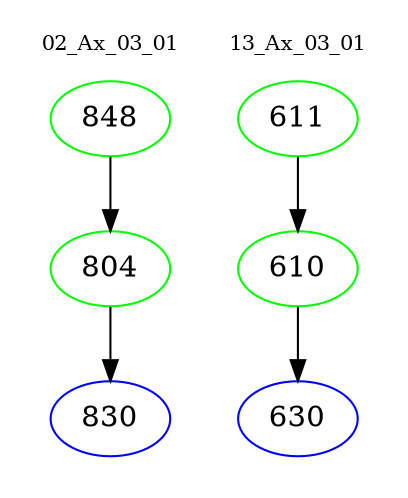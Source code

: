 digraph{
subgraph cluster_0 {
color = white
label = "02_Ax_03_01";
fontsize=10;
T0_848 [label="848", color="green"]
T0_848 -> T0_804 [color="black"]
T0_804 [label="804", color="green"]
T0_804 -> T0_830 [color="black"]
T0_830 [label="830", color="blue"]
}
subgraph cluster_1 {
color = white
label = "13_Ax_03_01";
fontsize=10;
T1_611 [label="611", color="green"]
T1_611 -> T1_610 [color="black"]
T1_610 [label="610", color="green"]
T1_610 -> T1_630 [color="black"]
T1_630 [label="630", color="blue"]
}
}
